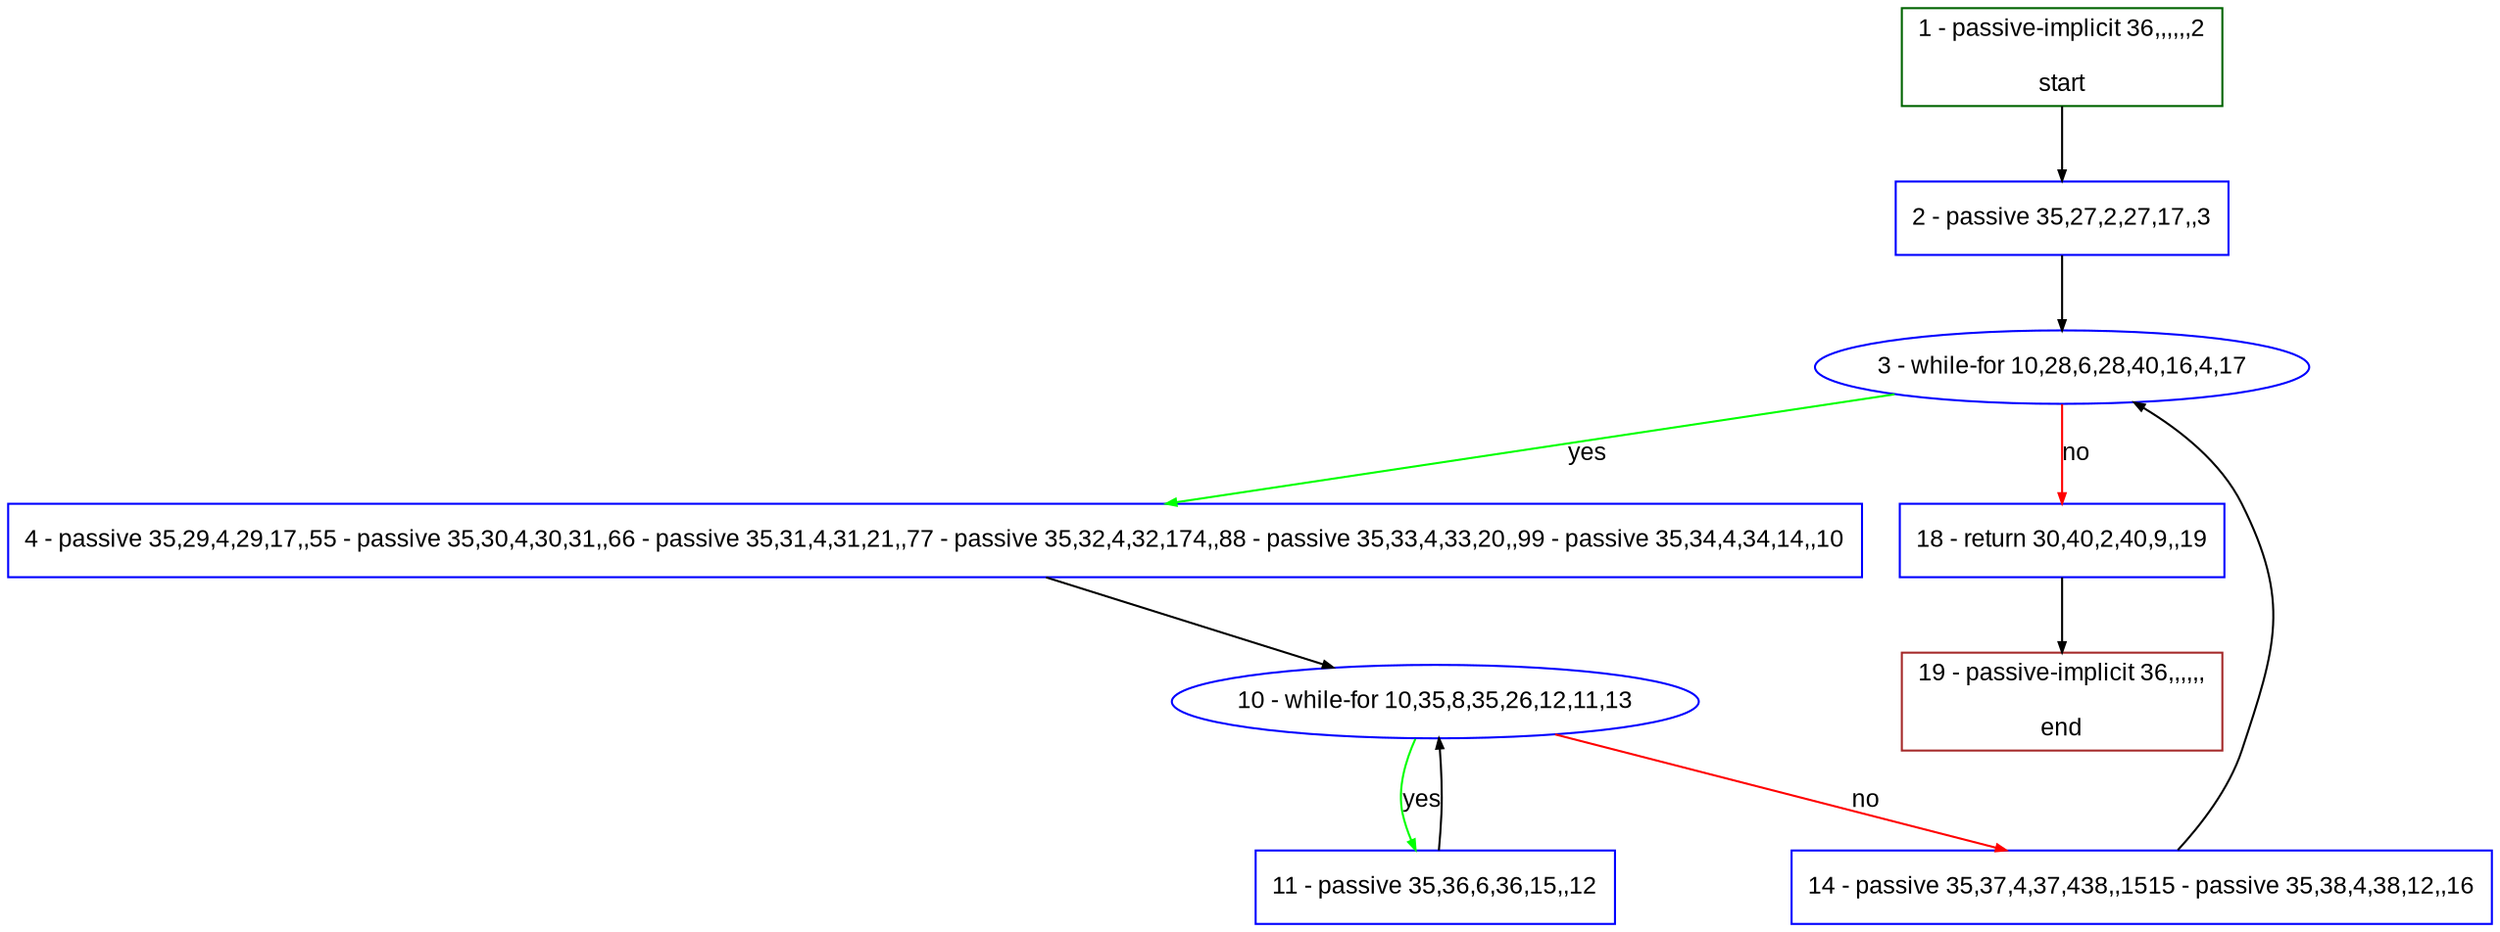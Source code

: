 digraph "" {
  graph [pack="true", label="", fontsize="12", packmode="clust", fontname="Arial", fillcolor="#FFFFCC", bgcolor="white", style="rounded,filled", compound="true"];
  node [node_initialized="no", label="", color="grey", fontsize="12", fillcolor="white", fontname="Arial", style="filled", shape="rectangle", compound="true", fixedsize="false"];
  edge [fontcolor="black", arrowhead="normal", arrowtail="none", arrowsize="0.5", ltail="", label="", color="black", fontsize="12", lhead="", fontname="Arial", dir="forward", compound="true"];
  __N1 [label="2 - passive 35,27,2,27,17,,3", color="#0000ff", fillcolor="#ffffff", style="filled", shape="box"];
  __N2 [label="1 - passive-implicit 36,,,,,,2\n\nstart", color="#006400", fillcolor="#ffffff", style="filled", shape="box"];
  __N3 [label="3 - while-for 10,28,6,28,40,16,4,17", color="#0000ff", fillcolor="#ffffff", style="filled", shape="oval"];
  __N4 [label="4 - passive 35,29,4,29,17,,55 - passive 35,30,4,30,31,,66 - passive 35,31,4,31,21,,77 - passive 35,32,4,32,174,,88 - passive 35,33,4,33,20,,99 - passive 35,34,4,34,14,,10", color="#0000ff", fillcolor="#ffffff", style="filled", shape="box"];
  __N5 [label="18 - return 30,40,2,40,9,,19", color="#0000ff", fillcolor="#ffffff", style="filled", shape="box"];
  __N6 [label="10 - while-for 10,35,8,35,26,12,11,13", color="#0000ff", fillcolor="#ffffff", style="filled", shape="oval"];
  __N7 [label="11 - passive 35,36,6,36,15,,12", color="#0000ff", fillcolor="#ffffff", style="filled", shape="box"];
  __N8 [label="14 - passive 35,37,4,37,438,,1515 - passive 35,38,4,38,12,,16", color="#0000ff", fillcolor="#ffffff", style="filled", shape="box"];
  __N9 [label="19 - passive-implicit 36,,,,,,\n\nend", color="#a52a2a", fillcolor="#ffffff", style="filled", shape="box"];
  __N2 -> __N1 [arrowhead="normal", arrowtail="none", color="#000000", label="", dir="forward"];
  __N1 -> __N3 [arrowhead="normal", arrowtail="none", color="#000000", label="", dir="forward"];
  __N3 -> __N4 [arrowhead="normal", arrowtail="none", color="#00ff00", label="yes", dir="forward"];
  __N3 -> __N5 [arrowhead="normal", arrowtail="none", color="#ff0000", label="no", dir="forward"];
  __N4 -> __N6 [arrowhead="normal", arrowtail="none", color="#000000", label="", dir="forward"];
  __N6 -> __N7 [arrowhead="normal", arrowtail="none", color="#00ff00", label="yes", dir="forward"];
  __N7 -> __N6 [arrowhead="normal", arrowtail="none", color="#000000", label="", dir="forward"];
  __N6 -> __N8 [arrowhead="normal", arrowtail="none", color="#ff0000", label="no", dir="forward"];
  __N8 -> __N3 [arrowhead="normal", arrowtail="none", color="#000000", label="", dir="forward"];
  __N5 -> __N9 [arrowhead="normal", arrowtail="none", color="#000000", label="", dir="forward"];
}
